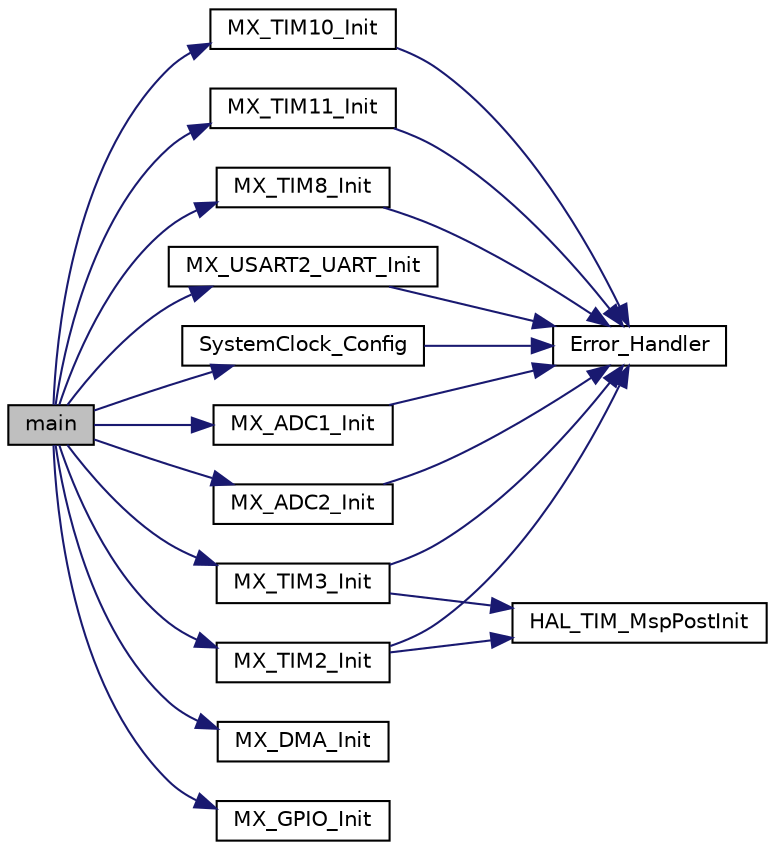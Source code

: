 digraph "main"
{
 // LATEX_PDF_SIZE
  edge [fontname="Helvetica",fontsize="10",labelfontname="Helvetica",labelfontsize="10"];
  node [fontname="Helvetica",fontsize="10",shape=record];
  rankdir="LR";
  Node1 [label="main",height=0.2,width=0.4,color="black", fillcolor="grey75", style="filled", fontcolor="black",tooltip="The application entry point."];
  Node1 -> Node2 [color="midnightblue",fontsize="10",style="solid",fontname="Helvetica"];
  Node2 [label="MX_ADC1_Init",height=0.2,width=0.4,color="black", fillcolor="white", style="filled",URL="$adc_8c.html#acccd58aa70215a6b184ad242312ffd0c",tooltip=" "];
  Node2 -> Node3 [color="midnightblue",fontsize="10",style="solid",fontname="Helvetica"];
  Node3 [label="Error_Handler",height=0.2,width=0.4,color="black", fillcolor="white", style="filled",URL="$main_8c.html#a1730ffe1e560465665eb47d9264826f9",tooltip="This function is executed in case of error occurrence."];
  Node1 -> Node4 [color="midnightblue",fontsize="10",style="solid",fontname="Helvetica"];
  Node4 [label="MX_ADC2_Init",height=0.2,width=0.4,color="black", fillcolor="white", style="filled",URL="$adc_8c.html#a101e2e3433dfe72bbbd0ae3a84489263",tooltip=" "];
  Node4 -> Node3 [color="midnightblue",fontsize="10",style="solid",fontname="Helvetica"];
  Node1 -> Node5 [color="midnightblue",fontsize="10",style="solid",fontname="Helvetica"];
  Node5 [label="MX_DMA_Init",height=0.2,width=0.4,color="black", fillcolor="white", style="filled",URL="$dma_8c.html#a323249dac769f9855c10b4ec9446b707",tooltip=" "];
  Node1 -> Node6 [color="midnightblue",fontsize="10",style="solid",fontname="Helvetica"];
  Node6 [label="MX_GPIO_Init",height=0.2,width=0.4,color="black", fillcolor="white", style="filled",URL="$gpio_8c.html#ac724e431d2af879252de35615be2bdea",tooltip=" "];
  Node1 -> Node7 [color="midnightblue",fontsize="10",style="solid",fontname="Helvetica"];
  Node7 [label="MX_TIM10_Init",height=0.2,width=0.4,color="black", fillcolor="white", style="filled",URL="$tim_8c.html#a897293ac5474c491773ec7404c531c3b",tooltip=" "];
  Node7 -> Node3 [color="midnightblue",fontsize="10",style="solid",fontname="Helvetica"];
  Node1 -> Node8 [color="midnightblue",fontsize="10",style="solid",fontname="Helvetica"];
  Node8 [label="MX_TIM11_Init",height=0.2,width=0.4,color="black", fillcolor="white", style="filled",URL="$tim_8c.html#a0b1802cec6c627135b6c10a1ab67f7f3",tooltip=" "];
  Node8 -> Node3 [color="midnightblue",fontsize="10",style="solid",fontname="Helvetica"];
  Node1 -> Node9 [color="midnightblue",fontsize="10",style="solid",fontname="Helvetica"];
  Node9 [label="MX_TIM2_Init",height=0.2,width=0.4,color="black", fillcolor="white", style="filled",URL="$tim_8c.html#a4b8ff887fd3fdf26605e35927e4ff202",tooltip=" "];
  Node9 -> Node3 [color="midnightblue",fontsize="10",style="solid",fontname="Helvetica"];
  Node9 -> Node10 [color="midnightblue",fontsize="10",style="solid",fontname="Helvetica"];
  Node10 [label="HAL_TIM_MspPostInit",height=0.2,width=0.4,color="black", fillcolor="white", style="filled",URL="$tim_8c.html#a708f19bbc41b292fccf38f2d9796c46a",tooltip=" "];
  Node1 -> Node11 [color="midnightblue",fontsize="10",style="solid",fontname="Helvetica"];
  Node11 [label="MX_TIM3_Init",height=0.2,width=0.4,color="black", fillcolor="white", style="filled",URL="$tim_8c.html#a7912f2916786a2c33cb6fb8259ade58c",tooltip=" "];
  Node11 -> Node3 [color="midnightblue",fontsize="10",style="solid",fontname="Helvetica"];
  Node11 -> Node10 [color="midnightblue",fontsize="10",style="solid",fontname="Helvetica"];
  Node1 -> Node12 [color="midnightblue",fontsize="10",style="solid",fontname="Helvetica"];
  Node12 [label="MX_TIM8_Init",height=0.2,width=0.4,color="black", fillcolor="white", style="filled",URL="$tim_8c.html#a265aef7a46164094e791259bf59d9cb4",tooltip=" "];
  Node12 -> Node3 [color="midnightblue",fontsize="10",style="solid",fontname="Helvetica"];
  Node1 -> Node13 [color="midnightblue",fontsize="10",style="solid",fontname="Helvetica"];
  Node13 [label="MX_USART2_UART_Init",height=0.2,width=0.4,color="black", fillcolor="white", style="filled",URL="$usart_8c.html#a052088fe5bb3f807a4b2502e664fd4fd",tooltip=" "];
  Node13 -> Node3 [color="midnightblue",fontsize="10",style="solid",fontname="Helvetica"];
  Node1 -> Node14 [color="midnightblue",fontsize="10",style="solid",fontname="Helvetica"];
  Node14 [label="SystemClock_Config",height=0.2,width=0.4,color="black", fillcolor="white", style="filled",URL="$main_8c.html#a70af21c671abfcc773614a9a4f63d920",tooltip="System Clock Configuration."];
  Node14 -> Node3 [color="midnightblue",fontsize="10",style="solid",fontname="Helvetica"];
}
